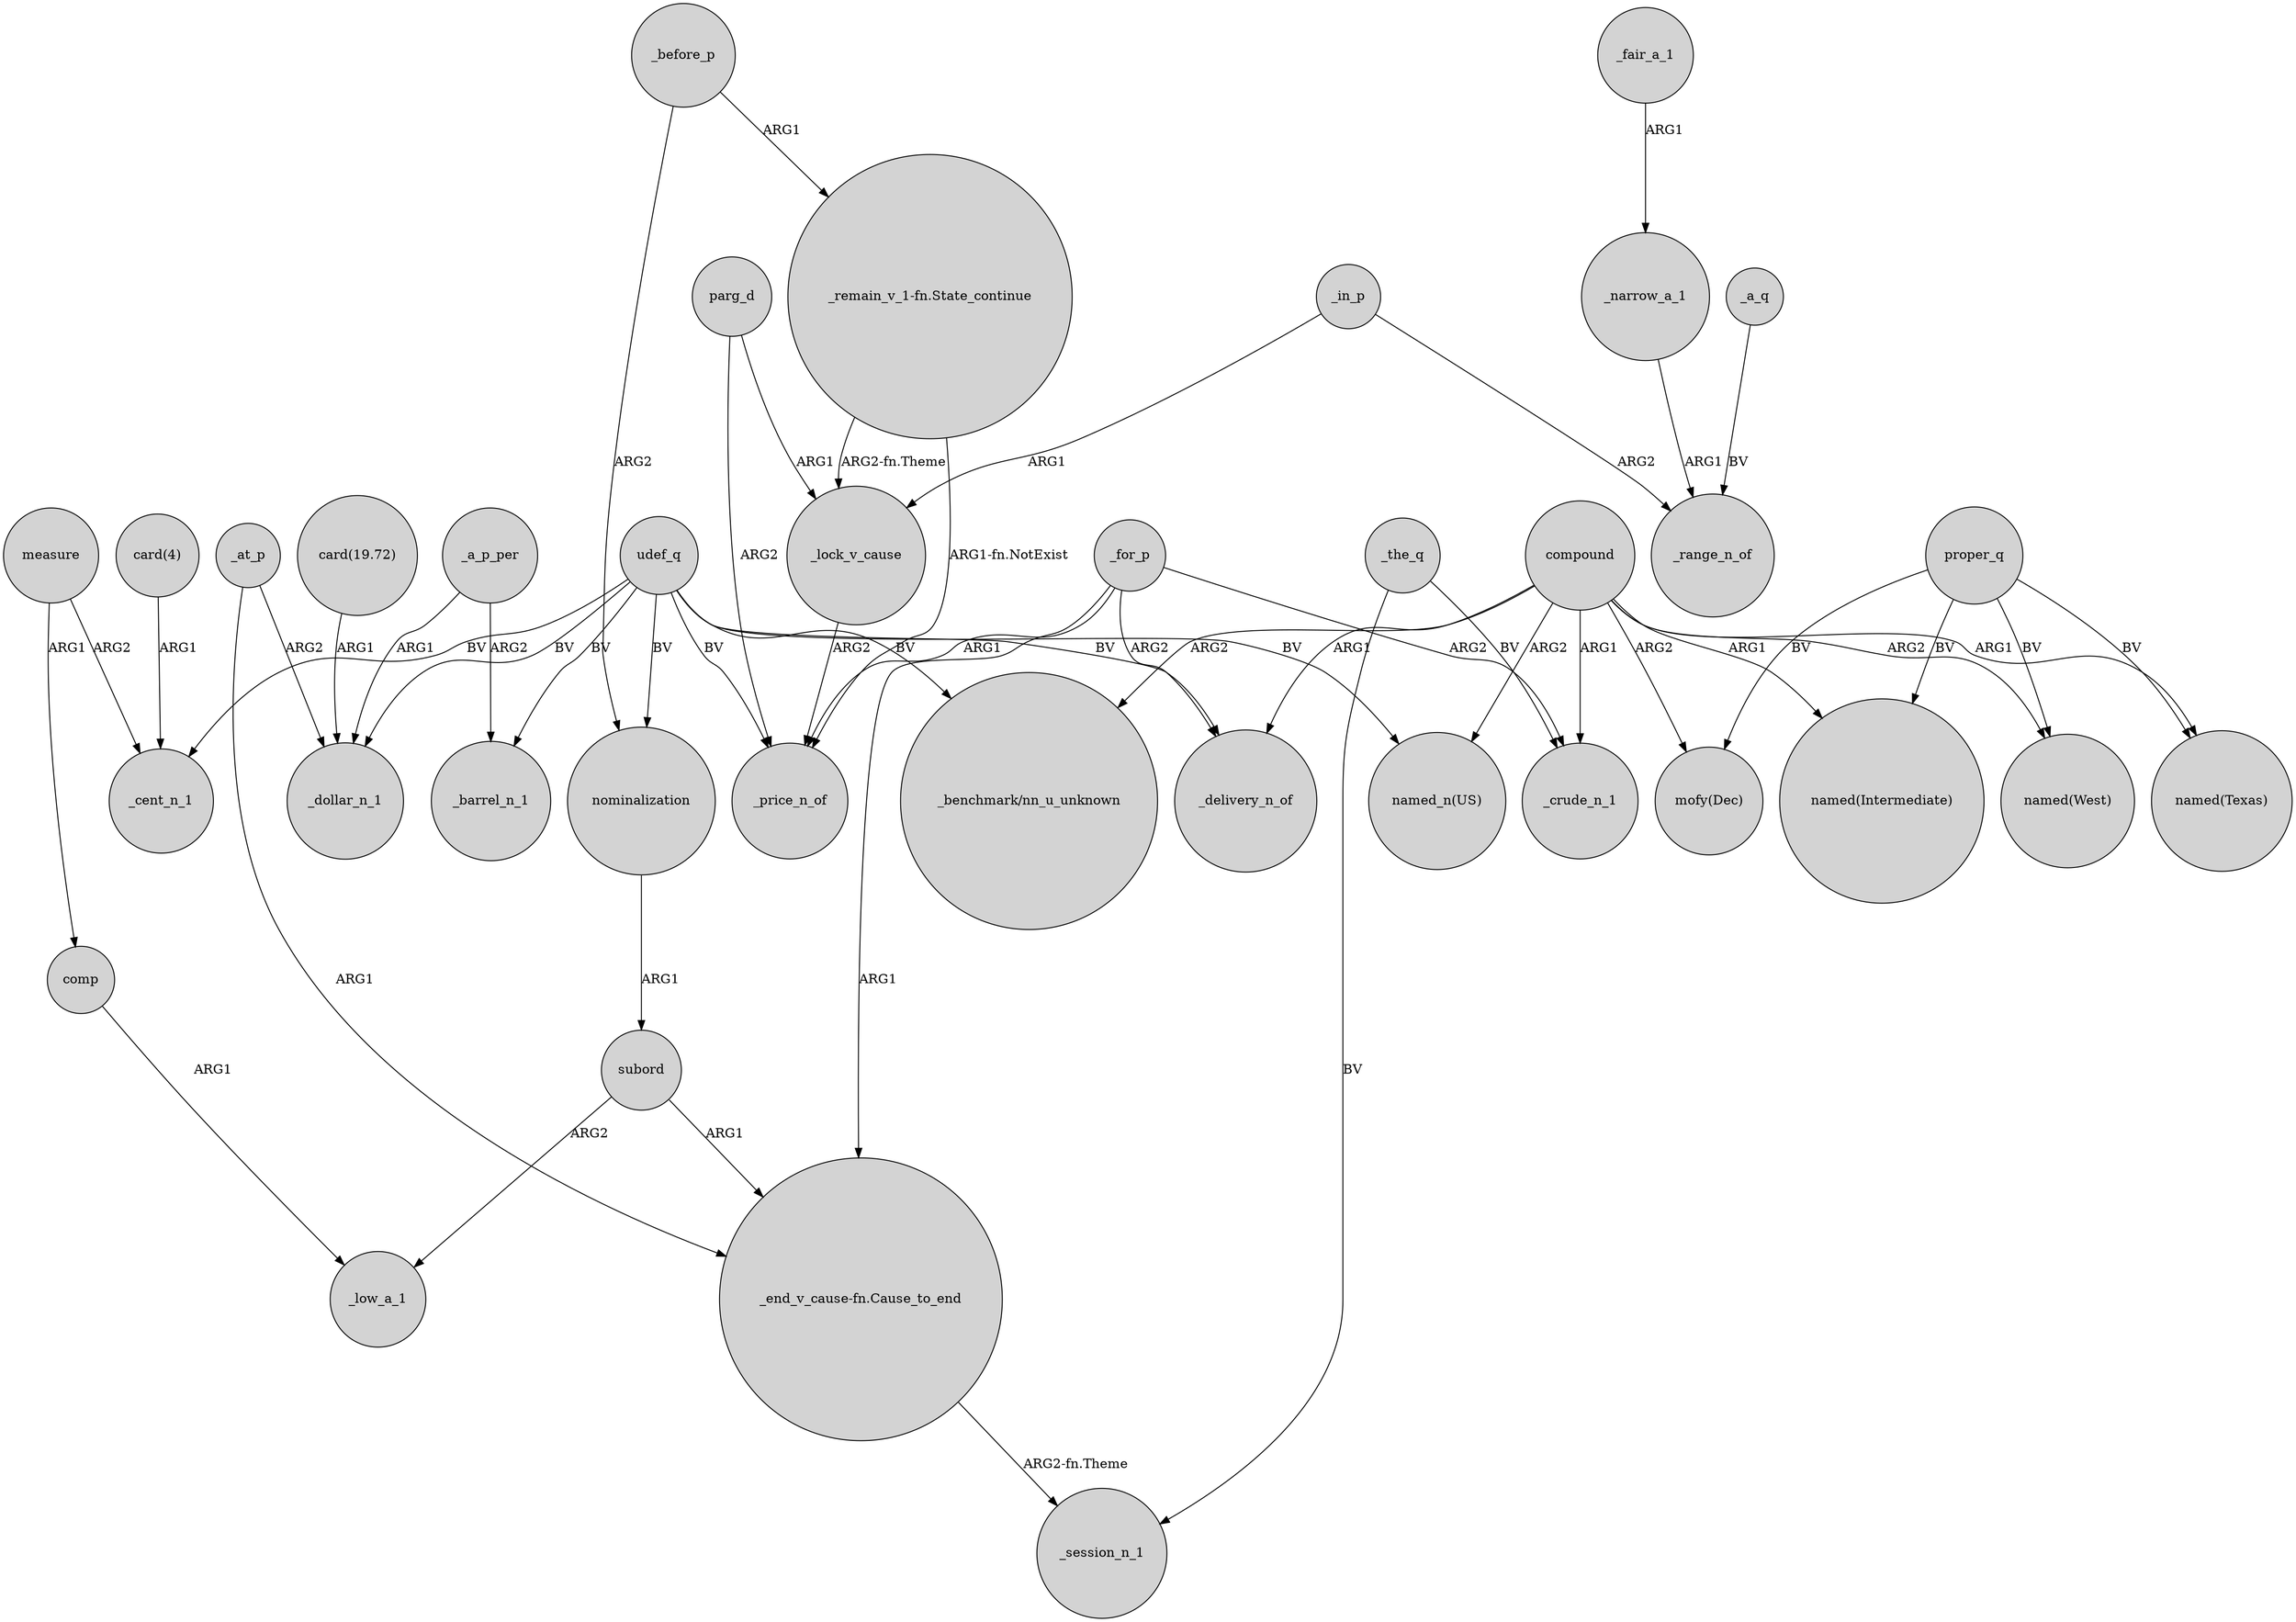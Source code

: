 digraph {
	node [shape=circle style=filled]
	"card(4)" -> _cent_n_1 [label=ARG1]
	_for_p -> "_end_v_cause-fn.Cause_to_end" [label=ARG1]
	_fair_a_1 -> _narrow_a_1 [label=ARG1]
	compound -> "named(West)" [label=ARG2]
	_at_p -> _dollar_n_1 [label=ARG2]
	_for_p -> _crude_n_1 [label=ARG2]
	udef_q -> "named_n(US)" [label=BV]
	udef_q -> _price_n_of [label=BV]
	compound -> "named(Texas)" [label=ARG1]
	_the_q -> _session_n_1 [label=BV]
	_lock_v_cause -> _price_n_of [label=ARG2]
	subord -> _low_a_1 [label=ARG2]
	"card(19.72)" -> _dollar_n_1 [label=ARG1]
	udef_q -> _delivery_n_of [label=BV]
	proper_q -> "mofy(Dec)" [label=BV]
	proper_q -> "named(Intermediate)" [label=BV]
	_the_q -> _crude_n_1 [label=BV]
	_in_p -> _lock_v_cause [label=ARG1]
	measure -> comp [label=ARG1]
	_before_p -> nominalization [label=ARG2]
	proper_q -> "named(West)" [label=BV]
	udef_q -> "_benchmark/nn_u_unknown" [label=BV]
	_for_p -> _price_n_of [label=ARG1]
	_in_p -> _range_n_of [label=ARG2]
	compound -> "named_n(US)" [label=ARG2]
	_a_p_per -> _barrel_n_1 [label=ARG2]
	udef_q -> _cent_n_1 [label=BV]
	_a_p_per -> _dollar_n_1 [label=ARG1]
	_a_q -> _range_n_of [label=BV]
	proper_q -> "named(Texas)" [label=BV]
	measure -> _cent_n_1 [label=ARG2]
	compound -> _delivery_n_of [label=ARG1]
	_narrow_a_1 -> _range_n_of [label=ARG1]
	comp -> _low_a_1 [label=ARG1]
	nominalization -> subord [label=ARG1]
	compound -> _crude_n_1 [label=ARG1]
	compound -> "_benchmark/nn_u_unknown" [label=ARG2]
	"_remain_v_1-fn.State_continue" -> _lock_v_cause [label="ARG2-fn.Theme"]
	"_end_v_cause-fn.Cause_to_end" -> _session_n_1 [label="ARG2-fn.Theme"]
	_for_p -> _delivery_n_of [label=ARG2]
	_at_p -> "_end_v_cause-fn.Cause_to_end" [label=ARG1]
	udef_q -> nominalization [label=BV]
	"_remain_v_1-fn.State_continue" -> _price_n_of [label="ARG1-fn.NotExist"]
	subord -> "_end_v_cause-fn.Cause_to_end" [label=ARG1]
	parg_d -> _price_n_of [label=ARG2]
	udef_q -> _dollar_n_1 [label=BV]
	udef_q -> _barrel_n_1 [label=BV]
	_before_p -> "_remain_v_1-fn.State_continue" [label=ARG1]
	compound -> "mofy(Dec)" [label=ARG2]
	compound -> "named(Intermediate)" [label=ARG1]
	parg_d -> _lock_v_cause [label=ARG1]
}
